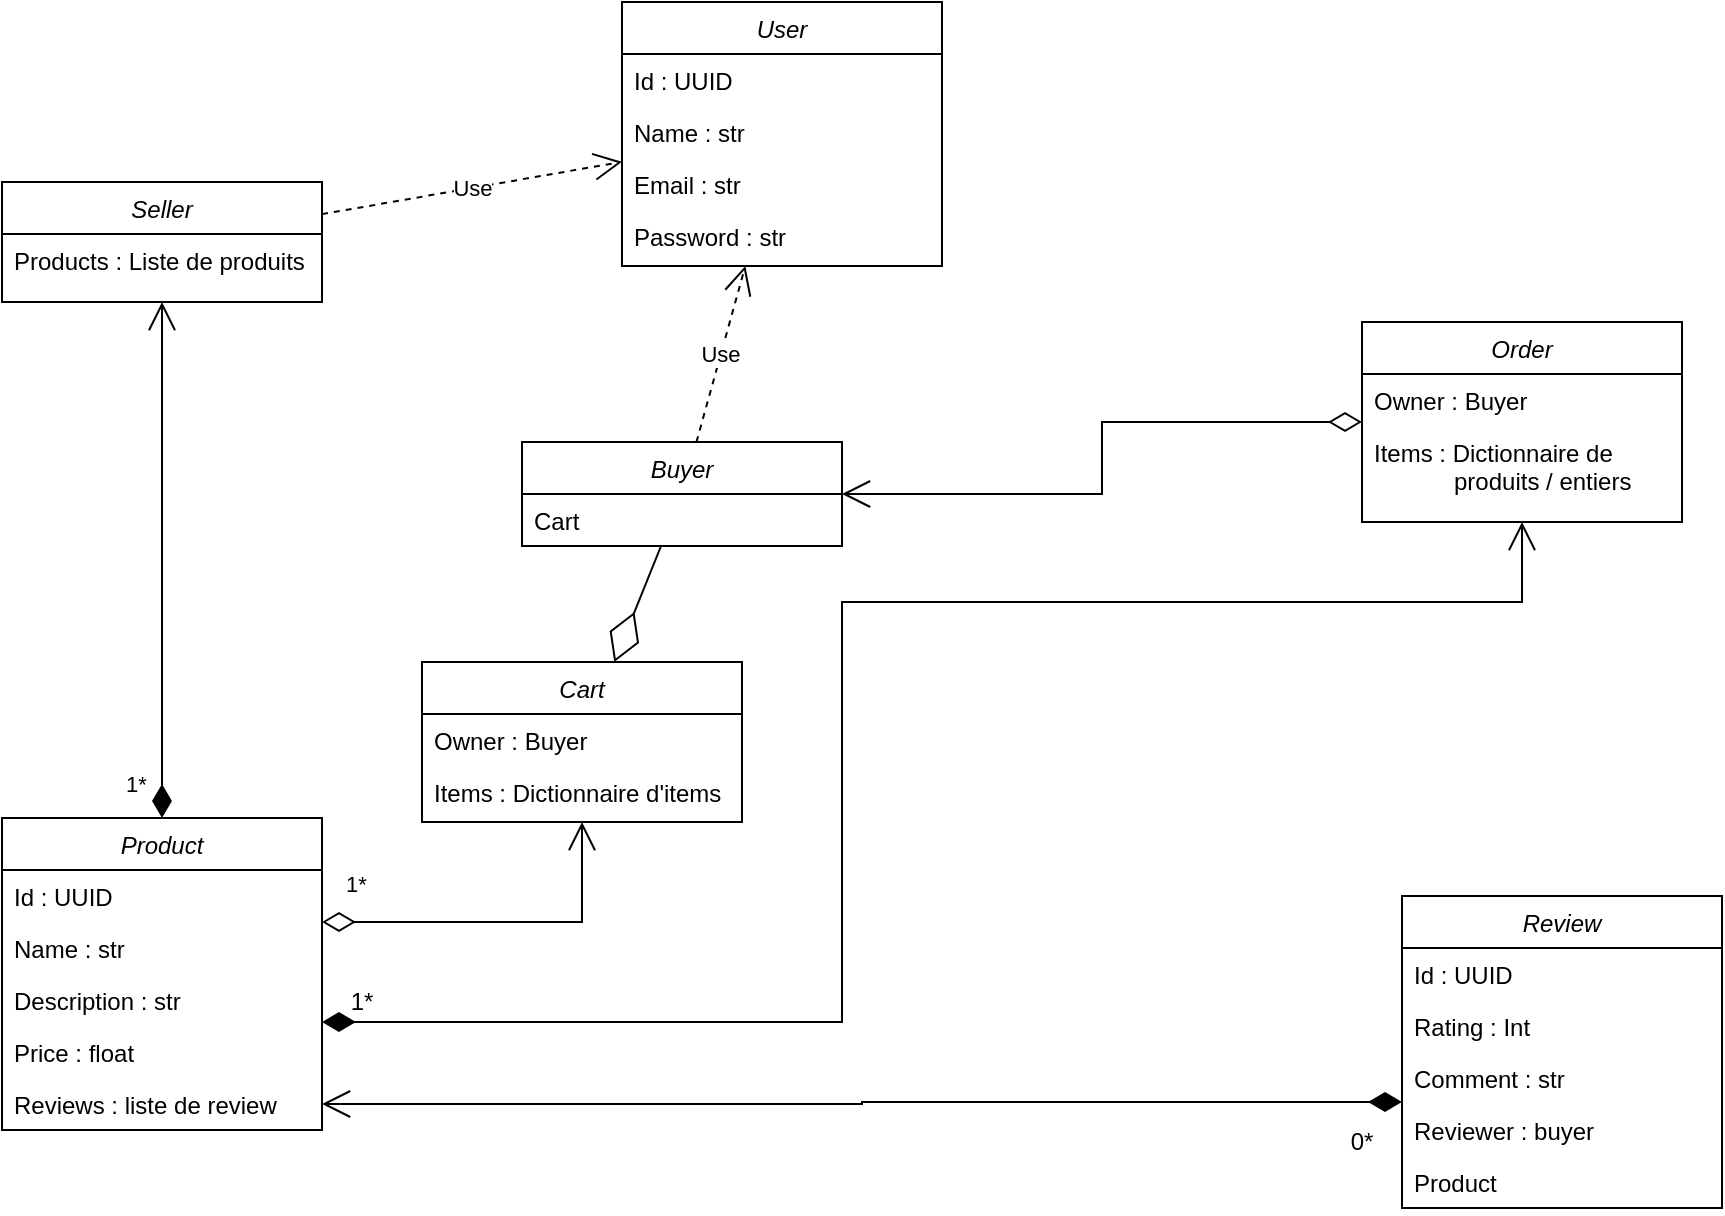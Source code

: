 <mxfile version="21.3.2" type="github">
  <diagram id="C5RBs43oDa-KdzZeNtuy" name="Page-1">
    <mxGraphModel dx="1394" dy="779" grid="1" gridSize="10" guides="1" tooltips="1" connect="1" arrows="1" fold="1" page="1" pageScale="1" pageWidth="827" pageHeight="1169" math="0" shadow="0">
      <root>
        <mxCell id="WIyWlLk6GJQsqaUBKTNV-0" />
        <mxCell id="WIyWlLk6GJQsqaUBKTNV-1" parent="WIyWlLk6GJQsqaUBKTNV-0" />
        <mxCell id="zkfFHV4jXpPFQw0GAbJ--0" value="Seller" style="swimlane;fontStyle=2;align=center;verticalAlign=top;childLayout=stackLayout;horizontal=1;startSize=26;horizontalStack=0;resizeParent=1;resizeLast=0;collapsible=1;marginBottom=0;rounded=0;shadow=0;strokeWidth=1;" parent="WIyWlLk6GJQsqaUBKTNV-1" vertex="1">
          <mxGeometry x="30" y="150" width="160" height="60" as="geometry">
            <mxRectangle x="230" y="140" width="160" height="26" as="alternateBounds" />
          </mxGeometry>
        </mxCell>
        <mxCell id="zkfFHV4jXpPFQw0GAbJ--1" value="Products : Liste de produits" style="text;align=left;verticalAlign=top;spacingLeft=4;spacingRight=4;overflow=hidden;rotatable=0;points=[[0,0.5],[1,0.5]];portConstraint=eastwest;" parent="zkfFHV4jXpPFQw0GAbJ--0" vertex="1">
          <mxGeometry y="26" width="160" height="26" as="geometry" />
        </mxCell>
        <mxCell id="3LisPN-ic_Mcr-RKnWeT-0" value="User" style="swimlane;fontStyle=2;align=center;verticalAlign=top;childLayout=stackLayout;horizontal=1;startSize=26;horizontalStack=0;resizeParent=1;resizeLast=0;collapsible=1;marginBottom=0;rounded=0;shadow=0;strokeWidth=1;" vertex="1" parent="WIyWlLk6GJQsqaUBKTNV-1">
          <mxGeometry x="340" y="60" width="160" height="132" as="geometry">
            <mxRectangle x="230" y="140" width="160" height="26" as="alternateBounds" />
          </mxGeometry>
        </mxCell>
        <mxCell id="3LisPN-ic_Mcr-RKnWeT-1" value="Id : UUID" style="text;align=left;verticalAlign=top;spacingLeft=4;spacingRight=4;overflow=hidden;rotatable=0;points=[[0,0.5],[1,0.5]];portConstraint=eastwest;" vertex="1" parent="3LisPN-ic_Mcr-RKnWeT-0">
          <mxGeometry y="26" width="160" height="26" as="geometry" />
        </mxCell>
        <mxCell id="3LisPN-ic_Mcr-RKnWeT-2" value="Name : str" style="text;align=left;verticalAlign=top;spacingLeft=4;spacingRight=4;overflow=hidden;rotatable=0;points=[[0,0.5],[1,0.5]];portConstraint=eastwest;rounded=0;shadow=0;html=0;" vertex="1" parent="3LisPN-ic_Mcr-RKnWeT-0">
          <mxGeometry y="52" width="160" height="26" as="geometry" />
        </mxCell>
        <mxCell id="3LisPN-ic_Mcr-RKnWeT-3" value="Email : str" style="text;align=left;verticalAlign=top;spacingLeft=4;spacingRight=4;overflow=hidden;rotatable=0;points=[[0,0.5],[1,0.5]];portConstraint=eastwest;rounded=0;shadow=0;html=0;" vertex="1" parent="3LisPN-ic_Mcr-RKnWeT-0">
          <mxGeometry y="78" width="160" height="26" as="geometry" />
        </mxCell>
        <mxCell id="3LisPN-ic_Mcr-RKnWeT-6" value="Password : str" style="text;align=left;verticalAlign=top;spacingLeft=4;spacingRight=4;overflow=hidden;rotatable=0;points=[[0,0.5],[1,0.5]];portConstraint=eastwest;" vertex="1" parent="3LisPN-ic_Mcr-RKnWeT-0">
          <mxGeometry y="104" width="160" height="26" as="geometry" />
        </mxCell>
        <mxCell id="3LisPN-ic_Mcr-RKnWeT-9" value="Buyer" style="swimlane;fontStyle=2;align=center;verticalAlign=top;childLayout=stackLayout;horizontal=1;startSize=26;horizontalStack=0;resizeParent=1;resizeLast=0;collapsible=1;marginBottom=0;rounded=0;shadow=0;strokeWidth=1;" vertex="1" parent="WIyWlLk6GJQsqaUBKTNV-1">
          <mxGeometry x="290" y="280" width="160" height="52" as="geometry">
            <mxRectangle x="230" y="140" width="160" height="26" as="alternateBounds" />
          </mxGeometry>
        </mxCell>
        <mxCell id="3LisPN-ic_Mcr-RKnWeT-10" value="Cart" style="text;align=left;verticalAlign=top;spacingLeft=4;spacingRight=4;overflow=hidden;rotatable=0;points=[[0,0.5],[1,0.5]];portConstraint=eastwest;" vertex="1" parent="3LisPN-ic_Mcr-RKnWeT-9">
          <mxGeometry y="26" width="160" height="26" as="geometry" />
        </mxCell>
        <mxCell id="3LisPN-ic_Mcr-RKnWeT-14" value="Product" style="swimlane;fontStyle=2;align=center;verticalAlign=top;childLayout=stackLayout;horizontal=1;startSize=26;horizontalStack=0;resizeParent=1;resizeLast=0;collapsible=1;marginBottom=0;rounded=0;shadow=0;strokeWidth=1;" vertex="1" parent="WIyWlLk6GJQsqaUBKTNV-1">
          <mxGeometry x="30" y="468" width="160" height="156" as="geometry">
            <mxRectangle x="230" y="140" width="160" height="26" as="alternateBounds" />
          </mxGeometry>
        </mxCell>
        <mxCell id="3LisPN-ic_Mcr-RKnWeT-15" value="Id : UUID" style="text;align=left;verticalAlign=top;spacingLeft=4;spacingRight=4;overflow=hidden;rotatable=0;points=[[0,0.5],[1,0.5]];portConstraint=eastwest;" vertex="1" parent="3LisPN-ic_Mcr-RKnWeT-14">
          <mxGeometry y="26" width="160" height="26" as="geometry" />
        </mxCell>
        <mxCell id="3LisPN-ic_Mcr-RKnWeT-16" value="Name : str" style="text;align=left;verticalAlign=top;spacingLeft=4;spacingRight=4;overflow=hidden;rotatable=0;points=[[0,0.5],[1,0.5]];portConstraint=eastwest;rounded=0;shadow=0;html=0;" vertex="1" parent="3LisPN-ic_Mcr-RKnWeT-14">
          <mxGeometry y="52" width="160" height="26" as="geometry" />
        </mxCell>
        <mxCell id="3LisPN-ic_Mcr-RKnWeT-17" value="Description : str" style="text;align=left;verticalAlign=top;spacingLeft=4;spacingRight=4;overflow=hidden;rotatable=0;points=[[0,0.5],[1,0.5]];portConstraint=eastwest;rounded=0;shadow=0;html=0;" vertex="1" parent="3LisPN-ic_Mcr-RKnWeT-14">
          <mxGeometry y="78" width="160" height="26" as="geometry" />
        </mxCell>
        <mxCell id="3LisPN-ic_Mcr-RKnWeT-18" value="Price : float" style="text;align=left;verticalAlign=top;spacingLeft=4;spacingRight=4;overflow=hidden;rotatable=0;points=[[0,0.5],[1,0.5]];portConstraint=eastwest;" vertex="1" parent="3LisPN-ic_Mcr-RKnWeT-14">
          <mxGeometry y="104" width="160" height="26" as="geometry" />
        </mxCell>
        <mxCell id="3LisPN-ic_Mcr-RKnWeT-19" value="Reviews : liste de review" style="text;align=left;verticalAlign=top;spacingLeft=4;spacingRight=4;overflow=hidden;rotatable=0;points=[[0,0.5],[1,0.5]];portConstraint=eastwest;" vertex="1" parent="3LisPN-ic_Mcr-RKnWeT-14">
          <mxGeometry y="130" width="160" height="26" as="geometry" />
        </mxCell>
        <mxCell id="3LisPN-ic_Mcr-RKnWeT-20" value="Cart" style="swimlane;fontStyle=2;align=center;verticalAlign=top;childLayout=stackLayout;horizontal=1;startSize=26;horizontalStack=0;resizeParent=1;resizeLast=0;collapsible=1;marginBottom=0;rounded=0;shadow=0;strokeWidth=1;" vertex="1" parent="WIyWlLk6GJQsqaUBKTNV-1">
          <mxGeometry x="240" y="390" width="160" height="80" as="geometry">
            <mxRectangle x="230" y="140" width="160" height="26" as="alternateBounds" />
          </mxGeometry>
        </mxCell>
        <mxCell id="3LisPN-ic_Mcr-RKnWeT-21" value="Owner : Buyer" style="text;align=left;verticalAlign=top;spacingLeft=4;spacingRight=4;overflow=hidden;rotatable=0;points=[[0,0.5],[1,0.5]];portConstraint=eastwest;" vertex="1" parent="3LisPN-ic_Mcr-RKnWeT-20">
          <mxGeometry y="26" width="160" height="26" as="geometry" />
        </mxCell>
        <mxCell id="3LisPN-ic_Mcr-RKnWeT-22" value="Items : Dictionnaire d&#39;items" style="text;align=left;verticalAlign=top;spacingLeft=4;spacingRight=4;overflow=hidden;rotatable=0;points=[[0,0.5],[1,0.5]];portConstraint=eastwest;rounded=0;shadow=0;html=0;" vertex="1" parent="3LisPN-ic_Mcr-RKnWeT-20">
          <mxGeometry y="52" width="160" height="26" as="geometry" />
        </mxCell>
        <mxCell id="3LisPN-ic_Mcr-RKnWeT-25" value="Order" style="swimlane;fontStyle=2;align=center;verticalAlign=top;childLayout=stackLayout;horizontal=1;startSize=26;horizontalStack=0;resizeParent=1;resizeLast=0;collapsible=1;marginBottom=0;rounded=0;shadow=0;strokeWidth=1;" vertex="1" parent="WIyWlLk6GJQsqaUBKTNV-1">
          <mxGeometry x="710" y="220" width="160" height="100" as="geometry">
            <mxRectangle x="230" y="140" width="160" height="26" as="alternateBounds" />
          </mxGeometry>
        </mxCell>
        <mxCell id="3LisPN-ic_Mcr-RKnWeT-26" value="Owner : Buyer" style="text;align=left;verticalAlign=top;spacingLeft=4;spacingRight=4;overflow=hidden;rotatable=0;points=[[0,0.5],[1,0.5]];portConstraint=eastwest;" vertex="1" parent="3LisPN-ic_Mcr-RKnWeT-25">
          <mxGeometry y="26" width="160" height="26" as="geometry" />
        </mxCell>
        <mxCell id="3LisPN-ic_Mcr-RKnWeT-27" value="Items : Dictionnaire de &#xa;            produits / entiers" style="text;align=left;verticalAlign=top;spacingLeft=4;spacingRight=4;overflow=hidden;rotatable=0;points=[[0,0.5],[1,0.5]];portConstraint=eastwest;rounded=0;shadow=0;html=0;" vertex="1" parent="3LisPN-ic_Mcr-RKnWeT-25">
          <mxGeometry y="52" width="160" height="48" as="geometry" />
        </mxCell>
        <mxCell id="3LisPN-ic_Mcr-RKnWeT-31" value="Review" style="swimlane;fontStyle=2;align=center;verticalAlign=top;childLayout=stackLayout;horizontal=1;startSize=26;horizontalStack=0;resizeParent=1;resizeLast=0;collapsible=1;marginBottom=0;rounded=0;shadow=0;strokeWidth=1;" vertex="1" parent="WIyWlLk6GJQsqaUBKTNV-1">
          <mxGeometry x="730" y="507" width="160" height="156" as="geometry">
            <mxRectangle x="230" y="140" width="160" height="26" as="alternateBounds" />
          </mxGeometry>
        </mxCell>
        <mxCell id="3LisPN-ic_Mcr-RKnWeT-32" value="Id : UUID" style="text;align=left;verticalAlign=top;spacingLeft=4;spacingRight=4;overflow=hidden;rotatable=0;points=[[0,0.5],[1,0.5]];portConstraint=eastwest;" vertex="1" parent="3LisPN-ic_Mcr-RKnWeT-31">
          <mxGeometry y="26" width="160" height="26" as="geometry" />
        </mxCell>
        <mxCell id="3LisPN-ic_Mcr-RKnWeT-33" value="Rating : Int" style="text;align=left;verticalAlign=top;spacingLeft=4;spacingRight=4;overflow=hidden;rotatable=0;points=[[0,0.5],[1,0.5]];portConstraint=eastwest;rounded=0;shadow=0;html=0;" vertex="1" parent="3LisPN-ic_Mcr-RKnWeT-31">
          <mxGeometry y="52" width="160" height="26" as="geometry" />
        </mxCell>
        <mxCell id="3LisPN-ic_Mcr-RKnWeT-34" value="Comment : str" style="text;align=left;verticalAlign=top;spacingLeft=4;spacingRight=4;overflow=hidden;rotatable=0;points=[[0,0.5],[1,0.5]];portConstraint=eastwest;rounded=0;shadow=0;html=0;" vertex="1" parent="3LisPN-ic_Mcr-RKnWeT-31">
          <mxGeometry y="78" width="160" height="26" as="geometry" />
        </mxCell>
        <mxCell id="3LisPN-ic_Mcr-RKnWeT-35" value="Reviewer : buyer" style="text;align=left;verticalAlign=top;spacingLeft=4;spacingRight=4;overflow=hidden;rotatable=0;points=[[0,0.5],[1,0.5]];portConstraint=eastwest;" vertex="1" parent="3LisPN-ic_Mcr-RKnWeT-31">
          <mxGeometry y="104" width="160" height="26" as="geometry" />
        </mxCell>
        <mxCell id="3LisPN-ic_Mcr-RKnWeT-36" value="Product" style="text;align=left;verticalAlign=top;spacingLeft=4;spacingRight=4;overflow=hidden;rotatable=0;points=[[0,0.5],[1,0.5]];portConstraint=eastwest;" vertex="1" parent="3LisPN-ic_Mcr-RKnWeT-31">
          <mxGeometry y="130" width="160" height="26" as="geometry" />
        </mxCell>
        <mxCell id="3LisPN-ic_Mcr-RKnWeT-40" value="Use" style="endArrow=open;endSize=12;dashed=1;html=1;rounded=0;" edge="1" parent="WIyWlLk6GJQsqaUBKTNV-1" source="zkfFHV4jXpPFQw0GAbJ--0" target="3LisPN-ic_Mcr-RKnWeT-0">
          <mxGeometry width="160" relative="1" as="geometry">
            <mxPoint x="230" y="350" as="sourcePoint" />
            <mxPoint x="390" y="350" as="targetPoint" />
          </mxGeometry>
        </mxCell>
        <mxCell id="3LisPN-ic_Mcr-RKnWeT-46" value="Use" style="endArrow=open;endSize=12;dashed=1;html=1;rounded=0;" edge="1" parent="WIyWlLk6GJQsqaUBKTNV-1" source="3LisPN-ic_Mcr-RKnWeT-9" target="3LisPN-ic_Mcr-RKnWeT-0">
          <mxGeometry width="160" relative="1" as="geometry">
            <mxPoint x="210" y="176" as="sourcePoint" />
            <mxPoint x="350" y="150" as="targetPoint" />
          </mxGeometry>
        </mxCell>
        <mxCell id="3LisPN-ic_Mcr-RKnWeT-47" value="" style="endArrow=diamondThin;endFill=0;endSize=24;html=1;rounded=0;" edge="1" parent="WIyWlLk6GJQsqaUBKTNV-1" source="3LisPN-ic_Mcr-RKnWeT-9" target="3LisPN-ic_Mcr-RKnWeT-20">
          <mxGeometry width="160" relative="1" as="geometry">
            <mxPoint x="260" y="490" as="sourcePoint" />
            <mxPoint x="390" y="350" as="targetPoint" />
            <Array as="points" />
          </mxGeometry>
        </mxCell>
        <mxCell id="3LisPN-ic_Mcr-RKnWeT-49" value="" style="endArrow=open;html=1;endSize=12;startArrow=diamondThin;startSize=14;startFill=1;edgeStyle=orthogonalEdgeStyle;align=left;verticalAlign=bottom;rounded=0;" edge="1" parent="WIyWlLk6GJQsqaUBKTNV-1" source="3LisPN-ic_Mcr-RKnWeT-31" target="3LisPN-ic_Mcr-RKnWeT-19">
          <mxGeometry x="-0.938" y="-114" relative="1" as="geometry">
            <mxPoint x="230" y="350" as="sourcePoint" />
            <mxPoint x="390" y="350" as="targetPoint" />
            <Array as="points">
              <mxPoint x="460" y="610" />
              <mxPoint x="460" y="611" />
            </Array>
            <mxPoint x="90" y="44" as="offset" />
          </mxGeometry>
        </mxCell>
        <mxCell id="3LisPN-ic_Mcr-RKnWeT-50" value="" style="endArrow=open;html=1;endSize=12;startArrow=diamondThin;startSize=14;startFill=0;edgeStyle=orthogonalEdgeStyle;align=left;verticalAlign=bottom;rounded=0;" edge="1" parent="WIyWlLk6GJQsqaUBKTNV-1" source="3LisPN-ic_Mcr-RKnWeT-25" target="3LisPN-ic_Mcr-RKnWeT-9">
          <mxGeometry x="-0.686" y="-40" relative="1" as="geometry">
            <mxPoint x="230" y="350" as="sourcePoint" />
            <mxPoint x="390" y="350" as="targetPoint" />
            <mxPoint as="offset" />
          </mxGeometry>
        </mxCell>
        <mxCell id="3LisPN-ic_Mcr-RKnWeT-51" value="" style="endArrow=open;html=1;endSize=12;startArrow=diamondThin;startSize=14;startFill=1;edgeStyle=orthogonalEdgeStyle;align=left;verticalAlign=bottom;rounded=0;" edge="1" parent="WIyWlLk6GJQsqaUBKTNV-1" source="3LisPN-ic_Mcr-RKnWeT-14" target="3LisPN-ic_Mcr-RKnWeT-27">
          <mxGeometry x="-0.286" y="-30" relative="1" as="geometry">
            <mxPoint x="230" y="350" as="sourcePoint" />
            <mxPoint x="390" y="350" as="targetPoint" />
            <Array as="points">
              <mxPoint x="450" y="570" />
              <mxPoint x="450" y="360" />
              <mxPoint x="790" y="360" />
            </Array>
            <mxPoint as="offset" />
          </mxGeometry>
        </mxCell>
        <mxCell id="3LisPN-ic_Mcr-RKnWeT-52" value="1*" style="endArrow=open;html=1;endSize=12;startArrow=diamondThin;startSize=14;startFill=1;edgeStyle=orthogonalEdgeStyle;align=left;verticalAlign=bottom;rounded=0;" edge="1" parent="WIyWlLk6GJQsqaUBKTNV-1" source="3LisPN-ic_Mcr-RKnWeT-14" target="zkfFHV4jXpPFQw0GAbJ--0">
          <mxGeometry x="-0.938" y="20" relative="1" as="geometry">
            <mxPoint x="230" y="350" as="sourcePoint" />
            <mxPoint x="390" y="350" as="targetPoint" />
            <mxPoint as="offset" />
          </mxGeometry>
        </mxCell>
        <mxCell id="3LisPN-ic_Mcr-RKnWeT-55" value="1*" style="text;html=1;strokeColor=none;fillColor=none;align=center;verticalAlign=middle;whiteSpace=wrap;rounded=0;" vertex="1" parent="WIyWlLk6GJQsqaUBKTNV-1">
          <mxGeometry x="180" y="550" width="60" height="20" as="geometry" />
        </mxCell>
        <mxCell id="3LisPN-ic_Mcr-RKnWeT-56" value="0*" style="text;html=1;strokeColor=none;fillColor=none;align=center;verticalAlign=middle;whiteSpace=wrap;rounded=0;" vertex="1" parent="WIyWlLk6GJQsqaUBKTNV-1">
          <mxGeometry x="680" y="620" width="60" height="20" as="geometry" />
        </mxCell>
        <mxCell id="3LisPN-ic_Mcr-RKnWeT-57" value="1*" style="endArrow=open;html=1;endSize=12;startArrow=diamondThin;startSize=14;startFill=0;edgeStyle=orthogonalEdgeStyle;align=left;verticalAlign=bottom;rounded=0;" edge="1" parent="WIyWlLk6GJQsqaUBKTNV-1" source="3LisPN-ic_Mcr-RKnWeT-14" target="3LisPN-ic_Mcr-RKnWeT-20">
          <mxGeometry x="-0.889" y="10" relative="1" as="geometry">
            <mxPoint x="230" y="350" as="sourcePoint" />
            <mxPoint x="390" y="350" as="targetPoint" />
            <Array as="points">
              <mxPoint x="320" y="520" />
            </Array>
            <mxPoint as="offset" />
          </mxGeometry>
        </mxCell>
      </root>
    </mxGraphModel>
  </diagram>
</mxfile>
